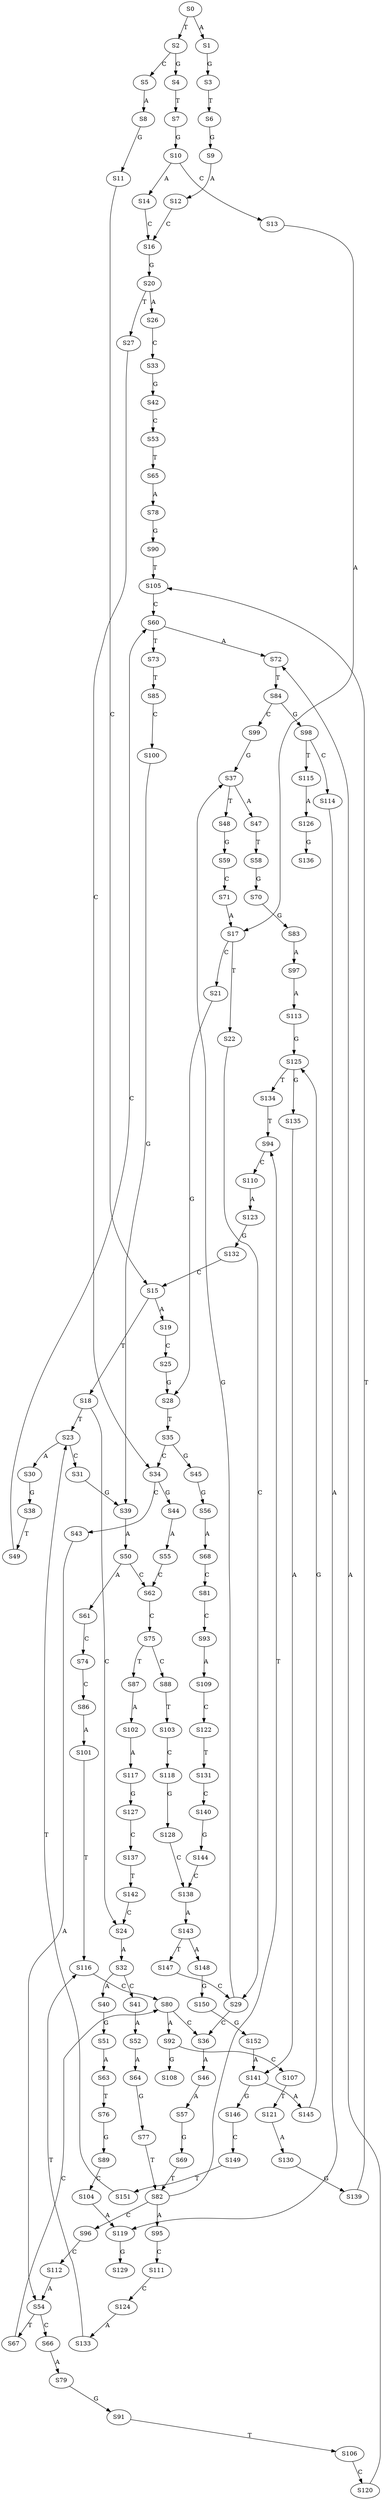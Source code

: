 strict digraph  {
	S0 -> S1 [ label = A ];
	S0 -> S2 [ label = T ];
	S1 -> S3 [ label = G ];
	S2 -> S4 [ label = G ];
	S2 -> S5 [ label = C ];
	S3 -> S6 [ label = T ];
	S4 -> S7 [ label = T ];
	S5 -> S8 [ label = A ];
	S6 -> S9 [ label = G ];
	S7 -> S10 [ label = G ];
	S8 -> S11 [ label = G ];
	S9 -> S12 [ label = A ];
	S10 -> S13 [ label = C ];
	S10 -> S14 [ label = A ];
	S11 -> S15 [ label = C ];
	S12 -> S16 [ label = C ];
	S13 -> S17 [ label = A ];
	S14 -> S16 [ label = C ];
	S15 -> S18 [ label = T ];
	S15 -> S19 [ label = A ];
	S16 -> S20 [ label = G ];
	S17 -> S21 [ label = C ];
	S17 -> S22 [ label = T ];
	S18 -> S23 [ label = T ];
	S18 -> S24 [ label = C ];
	S19 -> S25 [ label = C ];
	S20 -> S26 [ label = A ];
	S20 -> S27 [ label = T ];
	S21 -> S28 [ label = G ];
	S22 -> S29 [ label = C ];
	S23 -> S30 [ label = A ];
	S23 -> S31 [ label = C ];
	S24 -> S32 [ label = A ];
	S25 -> S28 [ label = G ];
	S26 -> S33 [ label = C ];
	S27 -> S34 [ label = C ];
	S28 -> S35 [ label = T ];
	S29 -> S36 [ label = C ];
	S29 -> S37 [ label = G ];
	S30 -> S38 [ label = G ];
	S31 -> S39 [ label = G ];
	S32 -> S40 [ label = A ];
	S32 -> S41 [ label = C ];
	S33 -> S42 [ label = G ];
	S34 -> S43 [ label = C ];
	S34 -> S44 [ label = G ];
	S35 -> S34 [ label = C ];
	S35 -> S45 [ label = G ];
	S36 -> S46 [ label = A ];
	S37 -> S47 [ label = A ];
	S37 -> S48 [ label = T ];
	S38 -> S49 [ label = T ];
	S39 -> S50 [ label = A ];
	S40 -> S51 [ label = G ];
	S41 -> S52 [ label = A ];
	S42 -> S53 [ label = C ];
	S43 -> S54 [ label = A ];
	S44 -> S55 [ label = A ];
	S45 -> S56 [ label = G ];
	S46 -> S57 [ label = A ];
	S47 -> S58 [ label = T ];
	S48 -> S59 [ label = G ];
	S49 -> S60 [ label = C ];
	S50 -> S61 [ label = A ];
	S50 -> S62 [ label = C ];
	S51 -> S63 [ label = A ];
	S52 -> S64 [ label = A ];
	S53 -> S65 [ label = T ];
	S54 -> S66 [ label = C ];
	S54 -> S67 [ label = T ];
	S55 -> S62 [ label = C ];
	S56 -> S68 [ label = A ];
	S57 -> S69 [ label = G ];
	S58 -> S70 [ label = G ];
	S59 -> S71 [ label = C ];
	S60 -> S72 [ label = A ];
	S60 -> S73 [ label = T ];
	S61 -> S74 [ label = C ];
	S62 -> S75 [ label = C ];
	S63 -> S76 [ label = T ];
	S64 -> S77 [ label = G ];
	S65 -> S78 [ label = A ];
	S66 -> S79 [ label = A ];
	S67 -> S80 [ label = C ];
	S68 -> S81 [ label = C ];
	S69 -> S82 [ label = T ];
	S70 -> S83 [ label = G ];
	S71 -> S17 [ label = A ];
	S72 -> S84 [ label = T ];
	S73 -> S85 [ label = T ];
	S74 -> S86 [ label = C ];
	S75 -> S87 [ label = T ];
	S75 -> S88 [ label = C ];
	S76 -> S89 [ label = G ];
	S77 -> S82 [ label = T ];
	S78 -> S90 [ label = G ];
	S79 -> S91 [ label = G ];
	S80 -> S36 [ label = C ];
	S80 -> S92 [ label = A ];
	S81 -> S93 [ label = C ];
	S82 -> S94 [ label = T ];
	S82 -> S95 [ label = A ];
	S82 -> S96 [ label = C ];
	S83 -> S97 [ label = A ];
	S84 -> S98 [ label = G ];
	S84 -> S99 [ label = C ];
	S85 -> S100 [ label = C ];
	S86 -> S101 [ label = A ];
	S87 -> S102 [ label = A ];
	S88 -> S103 [ label = T ];
	S89 -> S104 [ label = C ];
	S90 -> S105 [ label = T ];
	S91 -> S106 [ label = T ];
	S92 -> S107 [ label = C ];
	S92 -> S108 [ label = G ];
	S93 -> S109 [ label = A ];
	S94 -> S110 [ label = C ];
	S95 -> S111 [ label = C ];
	S96 -> S112 [ label = C ];
	S97 -> S113 [ label = A ];
	S98 -> S114 [ label = C ];
	S98 -> S115 [ label = T ];
	S99 -> S37 [ label = G ];
	S100 -> S39 [ label = G ];
	S101 -> S116 [ label = T ];
	S102 -> S117 [ label = A ];
	S103 -> S118 [ label = C ];
	S104 -> S119 [ label = A ];
	S105 -> S60 [ label = C ];
	S106 -> S120 [ label = C ];
	S107 -> S121 [ label = T ];
	S109 -> S122 [ label = C ];
	S110 -> S123 [ label = A ];
	S111 -> S124 [ label = C ];
	S112 -> S54 [ label = A ];
	S113 -> S125 [ label = G ];
	S114 -> S119 [ label = A ];
	S115 -> S126 [ label = A ];
	S116 -> S80 [ label = C ];
	S117 -> S127 [ label = G ];
	S118 -> S128 [ label = G ];
	S119 -> S129 [ label = G ];
	S120 -> S72 [ label = A ];
	S121 -> S130 [ label = A ];
	S122 -> S131 [ label = T ];
	S123 -> S132 [ label = G ];
	S124 -> S133 [ label = A ];
	S125 -> S134 [ label = T ];
	S125 -> S135 [ label = G ];
	S126 -> S136 [ label = G ];
	S127 -> S137 [ label = C ];
	S128 -> S138 [ label = C ];
	S130 -> S139 [ label = G ];
	S131 -> S140 [ label = C ];
	S132 -> S15 [ label = C ];
	S133 -> S116 [ label = T ];
	S134 -> S94 [ label = T ];
	S135 -> S141 [ label = A ];
	S137 -> S142 [ label = T ];
	S138 -> S143 [ label = A ];
	S139 -> S105 [ label = T ];
	S140 -> S144 [ label = G ];
	S141 -> S145 [ label = A ];
	S141 -> S146 [ label = G ];
	S142 -> S24 [ label = C ];
	S143 -> S147 [ label = T ];
	S143 -> S148 [ label = A ];
	S144 -> S138 [ label = C ];
	S145 -> S125 [ label = G ];
	S146 -> S149 [ label = C ];
	S147 -> S29 [ label = C ];
	S148 -> S150 [ label = G ];
	S149 -> S151 [ label = T ];
	S150 -> S152 [ label = G ];
	S151 -> S23 [ label = T ];
	S152 -> S141 [ label = A ];
}
